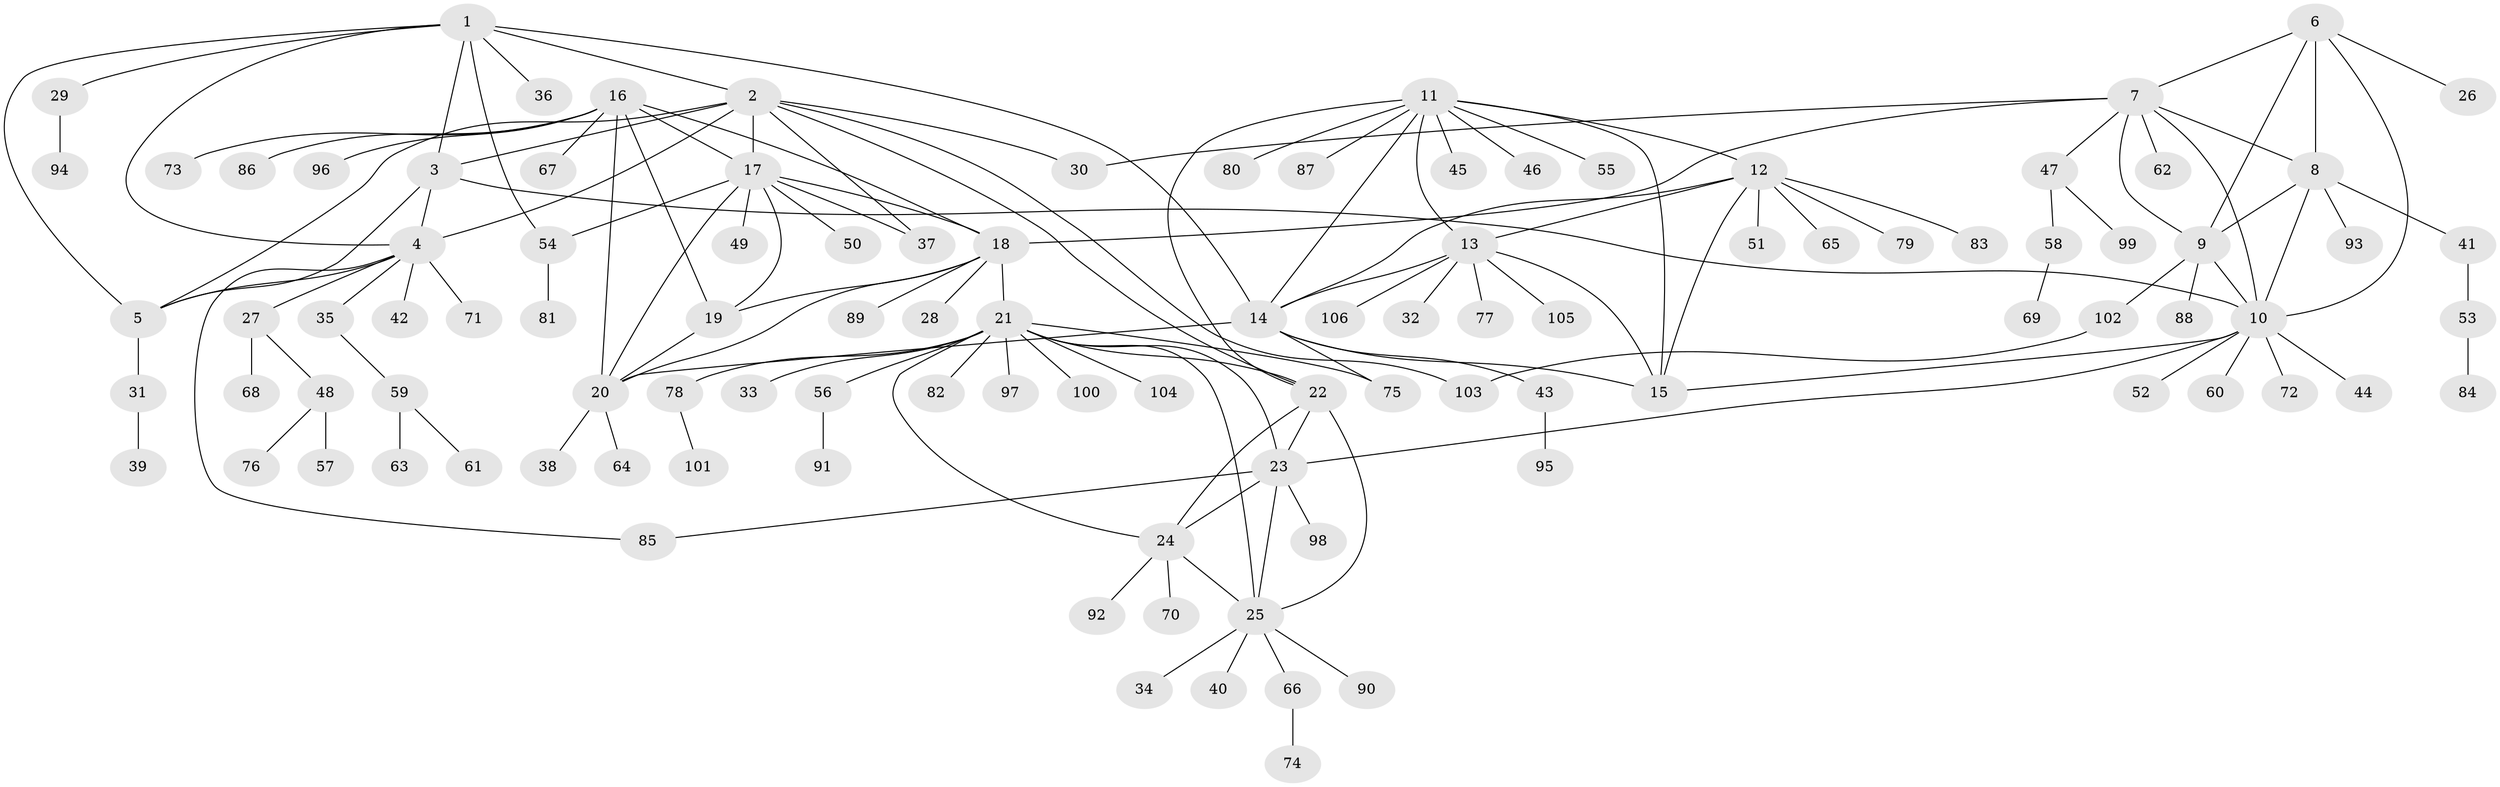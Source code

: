 // Generated by graph-tools (version 1.1) at 2025/50/03/09/25 03:50:40]
// undirected, 106 vertices, 147 edges
graph export_dot {
graph [start="1"]
  node [color=gray90,style=filled];
  1;
  2;
  3;
  4;
  5;
  6;
  7;
  8;
  9;
  10;
  11;
  12;
  13;
  14;
  15;
  16;
  17;
  18;
  19;
  20;
  21;
  22;
  23;
  24;
  25;
  26;
  27;
  28;
  29;
  30;
  31;
  32;
  33;
  34;
  35;
  36;
  37;
  38;
  39;
  40;
  41;
  42;
  43;
  44;
  45;
  46;
  47;
  48;
  49;
  50;
  51;
  52;
  53;
  54;
  55;
  56;
  57;
  58;
  59;
  60;
  61;
  62;
  63;
  64;
  65;
  66;
  67;
  68;
  69;
  70;
  71;
  72;
  73;
  74;
  75;
  76;
  77;
  78;
  79;
  80;
  81;
  82;
  83;
  84;
  85;
  86;
  87;
  88;
  89;
  90;
  91;
  92;
  93;
  94;
  95;
  96;
  97;
  98;
  99;
  100;
  101;
  102;
  103;
  104;
  105;
  106;
  1 -- 2;
  1 -- 3;
  1 -- 4;
  1 -- 5;
  1 -- 14;
  1 -- 29;
  1 -- 36;
  1 -- 54;
  2 -- 3;
  2 -- 4;
  2 -- 5;
  2 -- 17;
  2 -- 22;
  2 -- 30;
  2 -- 37;
  2 -- 103;
  3 -- 4;
  3 -- 5;
  3 -- 10;
  4 -- 5;
  4 -- 27;
  4 -- 35;
  4 -- 42;
  4 -- 71;
  4 -- 85;
  5 -- 31;
  6 -- 7;
  6 -- 8;
  6 -- 9;
  6 -- 10;
  6 -- 26;
  7 -- 8;
  7 -- 9;
  7 -- 10;
  7 -- 18;
  7 -- 30;
  7 -- 47;
  7 -- 62;
  8 -- 9;
  8 -- 10;
  8 -- 41;
  8 -- 93;
  9 -- 10;
  9 -- 88;
  9 -- 102;
  10 -- 15;
  10 -- 23;
  10 -- 44;
  10 -- 52;
  10 -- 60;
  10 -- 72;
  11 -- 12;
  11 -- 13;
  11 -- 14;
  11 -- 15;
  11 -- 22;
  11 -- 45;
  11 -- 46;
  11 -- 55;
  11 -- 80;
  11 -- 87;
  12 -- 13;
  12 -- 14;
  12 -- 15;
  12 -- 51;
  12 -- 65;
  12 -- 79;
  12 -- 83;
  13 -- 14;
  13 -- 15;
  13 -- 32;
  13 -- 77;
  13 -- 105;
  13 -- 106;
  14 -- 15;
  14 -- 20;
  14 -- 43;
  14 -- 75;
  16 -- 17;
  16 -- 18;
  16 -- 19;
  16 -- 20;
  16 -- 67;
  16 -- 73;
  16 -- 86;
  16 -- 96;
  17 -- 18;
  17 -- 19;
  17 -- 20;
  17 -- 37;
  17 -- 49;
  17 -- 50;
  17 -- 54;
  18 -- 19;
  18 -- 20;
  18 -- 21;
  18 -- 28;
  18 -- 89;
  19 -- 20;
  20 -- 38;
  20 -- 64;
  21 -- 22;
  21 -- 23;
  21 -- 24;
  21 -- 25;
  21 -- 33;
  21 -- 56;
  21 -- 75;
  21 -- 78;
  21 -- 82;
  21 -- 97;
  21 -- 100;
  21 -- 104;
  22 -- 23;
  22 -- 24;
  22 -- 25;
  23 -- 24;
  23 -- 25;
  23 -- 85;
  23 -- 98;
  24 -- 25;
  24 -- 70;
  24 -- 92;
  25 -- 34;
  25 -- 40;
  25 -- 66;
  25 -- 90;
  27 -- 48;
  27 -- 68;
  29 -- 94;
  31 -- 39;
  35 -- 59;
  41 -- 53;
  43 -- 95;
  47 -- 58;
  47 -- 99;
  48 -- 57;
  48 -- 76;
  53 -- 84;
  54 -- 81;
  56 -- 91;
  58 -- 69;
  59 -- 61;
  59 -- 63;
  66 -- 74;
  78 -- 101;
  102 -- 103;
}
